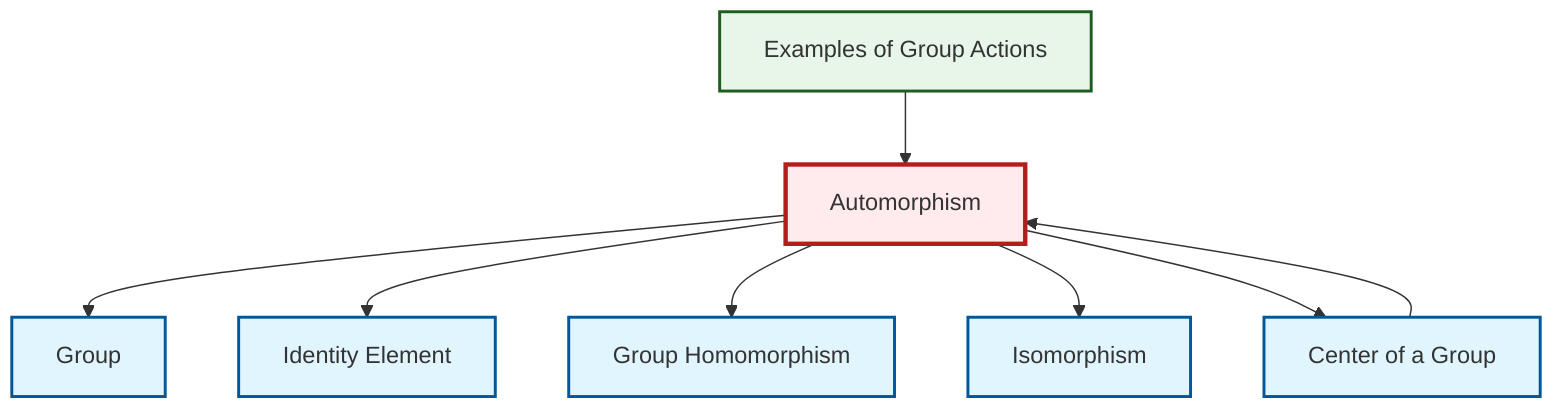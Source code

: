 graph TD
    classDef definition fill:#e1f5fe,stroke:#01579b,stroke-width:2px
    classDef theorem fill:#f3e5f5,stroke:#4a148c,stroke-width:2px
    classDef axiom fill:#fff3e0,stroke:#e65100,stroke-width:2px
    classDef example fill:#e8f5e9,stroke:#1b5e20,stroke-width:2px
    classDef current fill:#ffebee,stroke:#b71c1c,stroke-width:3px
    def-isomorphism["Isomorphism"]:::definition
    ex-group-action-examples["Examples of Group Actions"]:::example
    def-group["Group"]:::definition
    def-identity-element["Identity Element"]:::definition
    def-automorphism["Automorphism"]:::definition
    def-center-of-group["Center of a Group"]:::definition
    def-homomorphism["Group Homomorphism"]:::definition
    def-automorphism --> def-group
    def-automorphism --> def-identity-element
    def-center-of-group --> def-automorphism
    def-automorphism --> def-homomorphism
    ex-group-action-examples --> def-automorphism
    def-automorphism --> def-isomorphism
    def-automorphism --> def-center-of-group
    class def-automorphism current